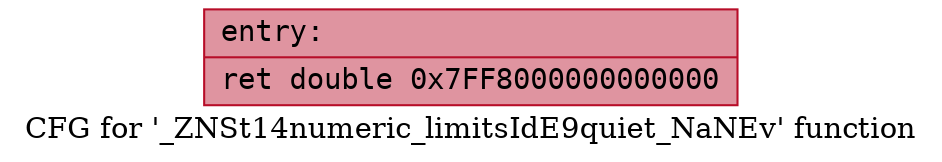 digraph "CFG for '_ZNSt14numeric_limitsIdE9quiet_NaNEv' function" {
	label="CFG for '_ZNSt14numeric_limitsIdE9quiet_NaNEv' function";

	Node0x5556d66f9c30 [shape=record,color="#b70d28ff", style=filled, fillcolor="#b70d2870" fontname="Courier",label="{entry:\l|  ret double 0x7FF8000000000000\l}"];
}
